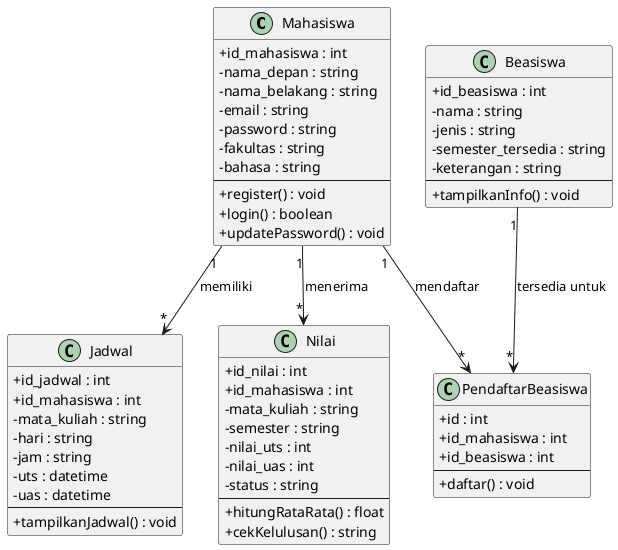 @startuml
skinparam classAttributeIconSize 0

class Mahasiswa {
  +id_mahasiswa : int
  -nama_depan : string
  -nama_belakang : string
  -email : string
  -password : string
  -fakultas : string
  -bahasa : string
  --
  +register() : void
  +login() : boolean
  +updatePassword() : void
}

class Jadwal {
  +id_jadwal : int
  +id_mahasiswa : int
  -mata_kuliah : string
  -hari : string
  -jam : string
  -uts : datetime
  -uas : datetime
  --
  +tampilkanJadwal() : void
}

class Nilai {
  +id_nilai : int
  +id_mahasiswa : int
  -mata_kuliah : string
  -semester : string
  -nilai_uts : int
  -nilai_uas : int
  -status : string
  --
  +hitungRataRata() : float
  +cekKelulusan() : string
}

class Beasiswa {
  +id_beasiswa : int
  -nama : string
  -jenis : string
  -semester_tersedia : string
  -keterangan : string
  --
  +tampilkanInfo() : void
}

class PendaftarBeasiswa {
  +id : int
  +id_mahasiswa : int
  +id_beasiswa : int
  --
  +daftar() : void
}

Mahasiswa "1" --> "*" Jadwal : memiliki
Mahasiswa "1" --> "*" Nilai : menerima
Mahasiswa "1" --> "*" PendaftarBeasiswa : mendaftar
Beasiswa "1" --> "*" PendaftarBeasiswa : tersedia untuk
@enduml
